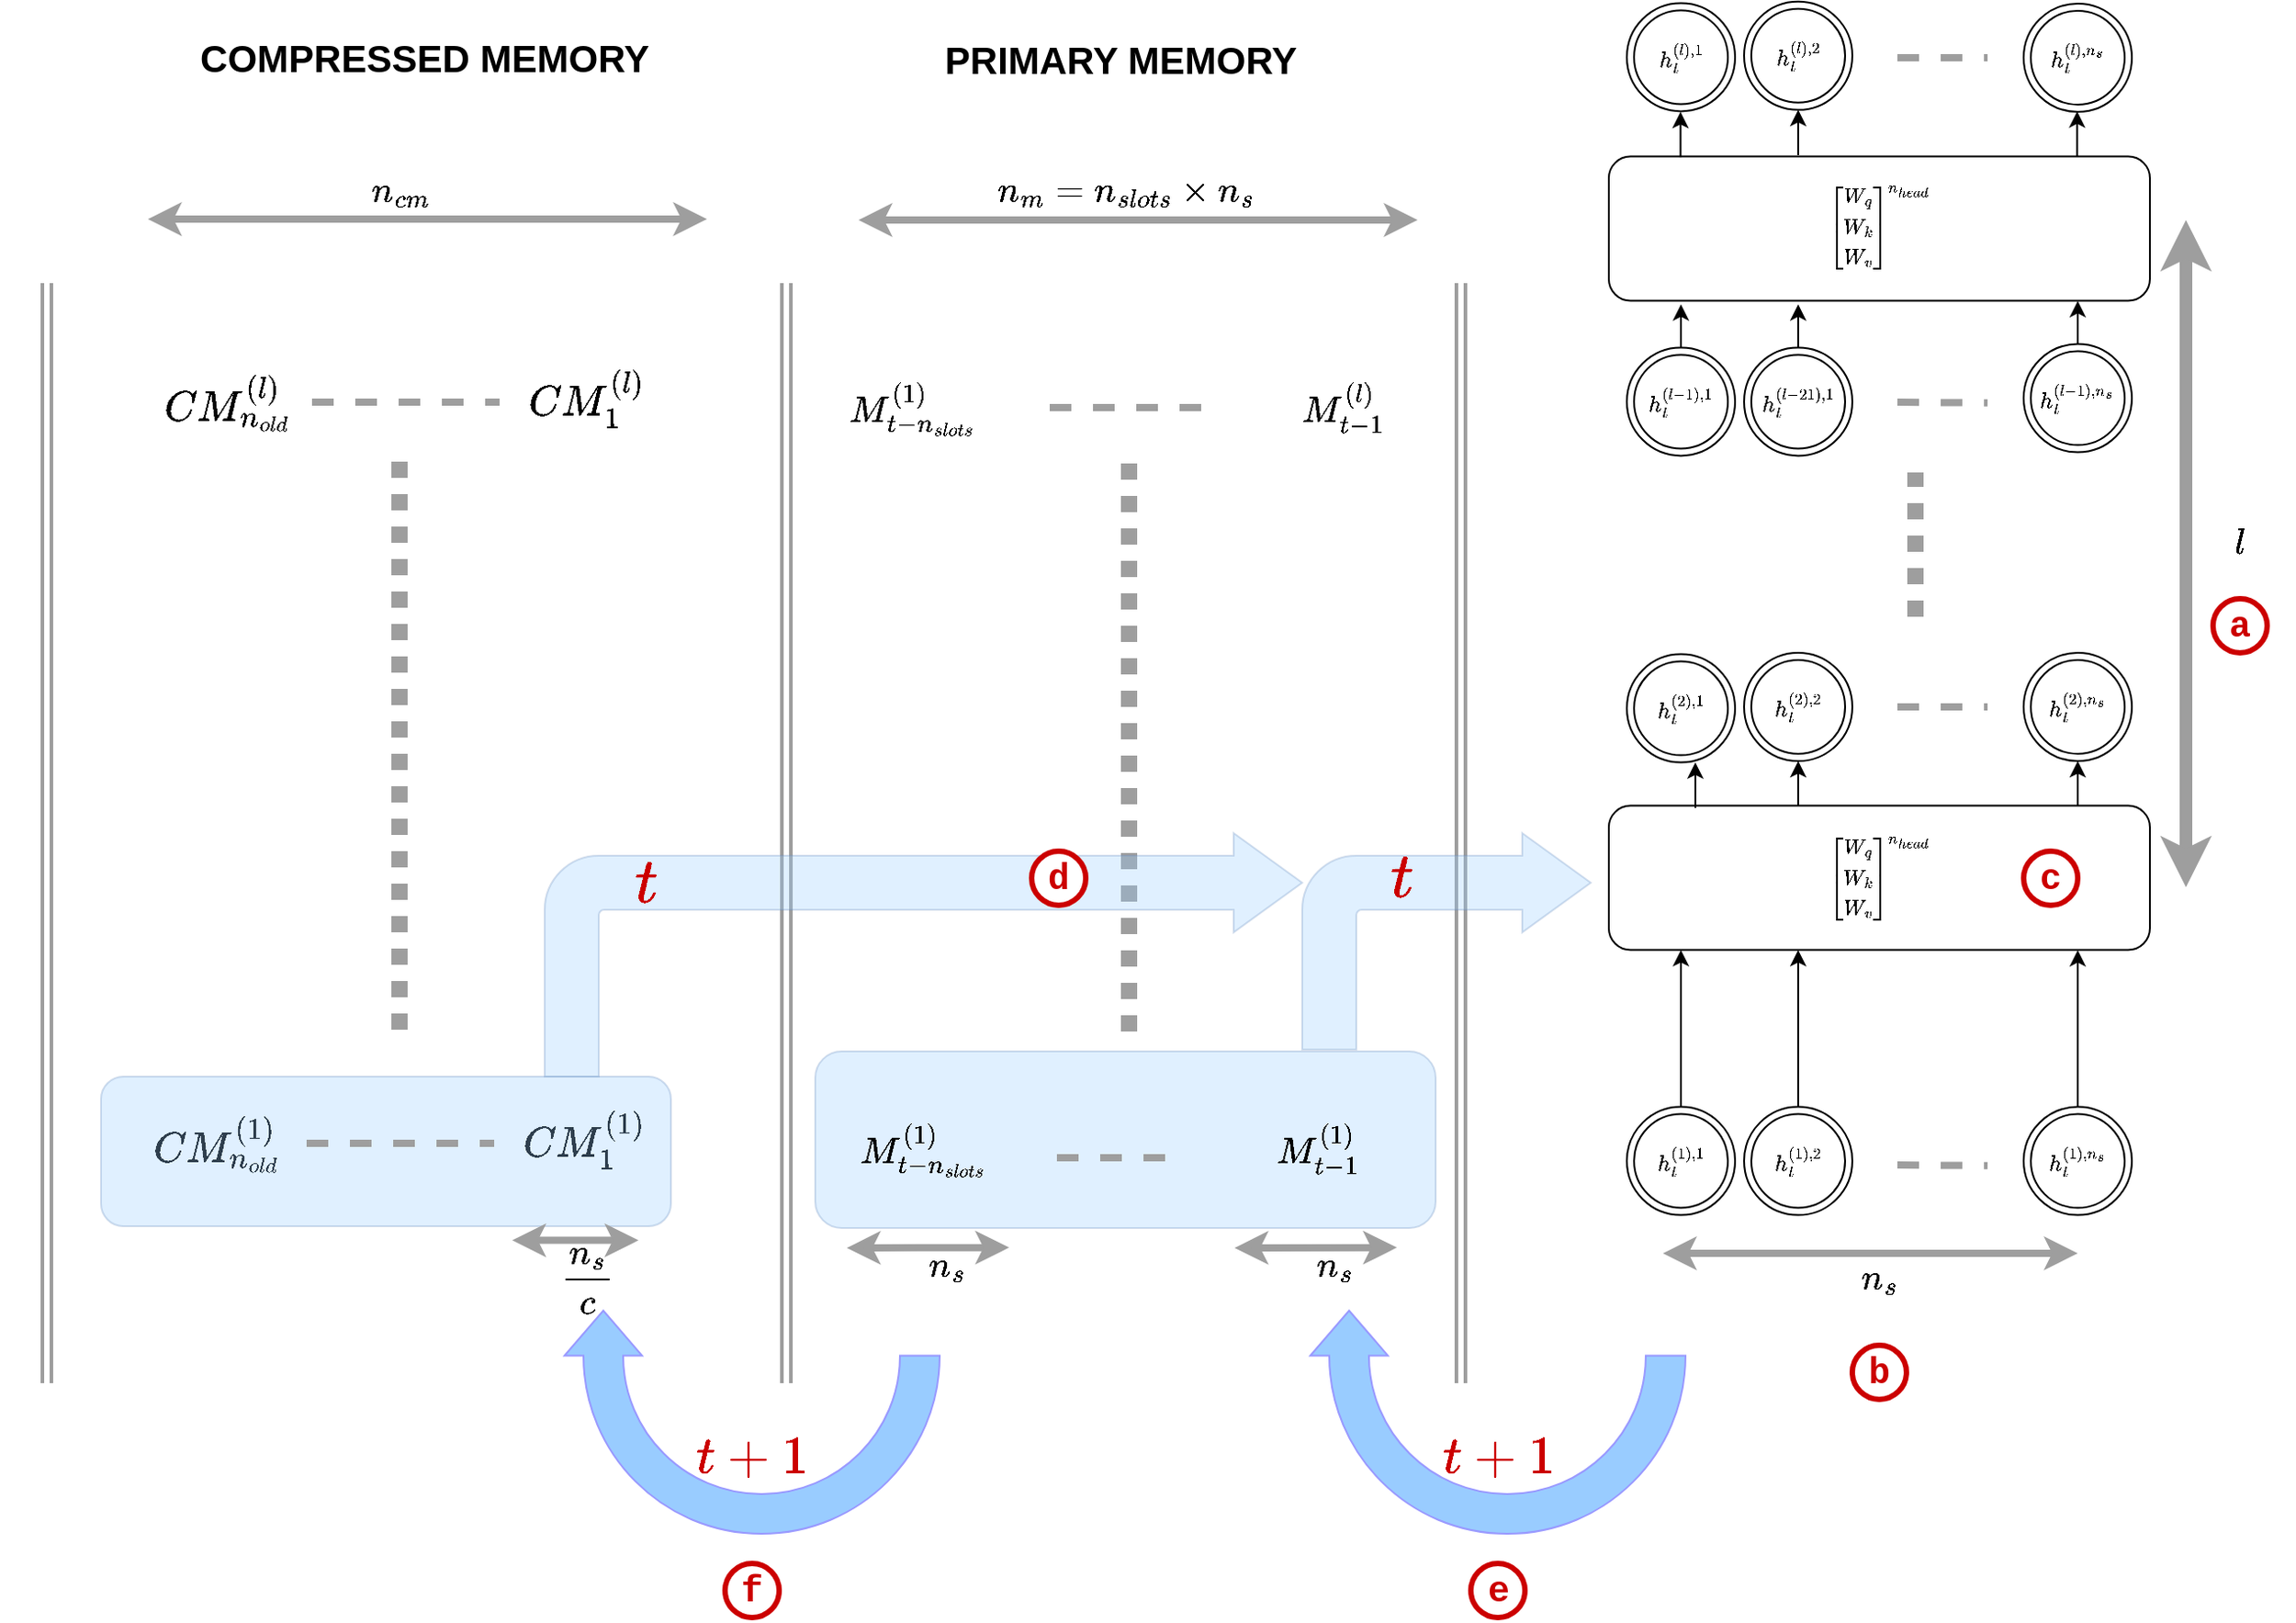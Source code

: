<mxfile version="12.4.0" type="device" pages="1"><diagram id="i011XWFSp_8H-sVuYa5W" name="Page-1"><mxGraphModel dx="2414" dy="1370" grid="1" gridSize="10" guides="1" tooltips="1" connect="1" arrows="1" fold="1" page="1" pageScale="1" pageWidth="1000" pageHeight="600" math="1" shadow="0"><root><mxCell id="0"/><mxCell id="1" parent="0"/><mxCell id="N7-IxKU8e48ESKw1gG3u-7" value="" style="rounded=1;whiteSpace=wrap;html=1;opacity=30;fillColor=#99CCFF;strokeColor=#6c8ebf;" parent="1" vertex="1"><mxGeometry x="150" y="1" width="344" height="98" as="geometry"/></mxCell><mxCell id="w9Kr6g5FlnpSPMz4m3Ia-2" value="$$h^{(1), 1}_t$$" style="ellipse;shape=doubleEllipse;whiteSpace=wrap;html=1;aspect=fixed;rounded=1;fontFamily=Lucida Console;" parent="1" vertex="1"><mxGeometry x="600" y="31.76" width="60" height="60" as="geometry"/></mxCell><mxCell id="w9Kr6g5FlnpSPMz4m3Ia-1" value="" style="rounded=1;whiteSpace=wrap;html=1;fontSize=12;" parent="1" vertex="1"><mxGeometry x="590" y="-135.2" width="300" height="80" as="geometry"/></mxCell><mxCell id="w9Kr6g5FlnpSPMz4m3Ia-4" value="" style="endArrow=classic;html=1;fontFamily=Lucida Console;exitX=0.5;exitY=0;exitDx=0;exitDy=0;entryX=0.1;entryY=1.038;entryDx=0;entryDy=0;entryPerimeter=0;" parent="1" source="w9Kr6g5FlnpSPMz4m3Ia-2" edge="1"><mxGeometry width="50" height="50" relative="1" as="geometry"><mxPoint x="630" y="-31.24" as="sourcePoint"/><mxPoint x="630" y="-55.2" as="targetPoint"/></mxGeometry></mxCell><mxCell id="w9Kr6g5FlnpSPMz4m3Ia-5" value="" style="endArrow=classic;html=1;fontFamily=Lucida Console;entryX=0.5;entryY=1;entryDx=0;entryDy=0;" parent="1" edge="1"><mxGeometry width="50" height="50" relative="1" as="geometry"><mxPoint x="638" y="-134" as="sourcePoint"/><mxPoint x="638" y="-159.2" as="targetPoint"/></mxGeometry></mxCell><mxCell id="w9Kr6g5FlnpSPMz4m3Ia-6" value="$$h^{(2), 1}_t$$" style="ellipse;shape=doubleEllipse;whiteSpace=wrap;html=1;aspect=fixed;rounded=1;fontFamily=Lucida Console;" parent="1" vertex="1"><mxGeometry x="600" y="-219.2" width="60" height="60" as="geometry"/></mxCell><mxCell id="w9Kr6g5FlnpSPMz4m3Ia-8" value="$$h^{(1), 2}_t$$" style="ellipse;shape=doubleEllipse;whiteSpace=wrap;html=1;aspect=fixed;rounded=1;fontFamily=Lucida Console;" parent="1" vertex="1"><mxGeometry x="665" y="31.76" width="60" height="60" as="geometry"/></mxCell><mxCell id="w9Kr6g5FlnpSPMz4m3Ia-9" value="" style="endArrow=classic;html=1;fontFamily=Lucida Console;exitX=0.5;exitY=0;exitDx=0;exitDy=0;entryX=0.1;entryY=1.038;entryDx=0;entryDy=0;entryPerimeter=0;" parent="1" source="w9Kr6g5FlnpSPMz4m3Ia-8" edge="1"><mxGeometry width="50" height="50" relative="1" as="geometry"><mxPoint x="636" y="-293.24" as="sourcePoint"/><mxPoint x="695" y="-55.2" as="targetPoint"/></mxGeometry></mxCell><mxCell id="w9Kr6g5FlnpSPMz4m3Ia-10" value="" style="endArrow=classic;html=1;fontFamily=Lucida Console;entryX=0.5;entryY=1;entryDx=0;entryDy=0;" parent="1" target="w9Kr6g5FlnpSPMz4m3Ia-11" edge="1"><mxGeometry width="50" height="50" relative="1" as="geometry"><mxPoint x="695" y="-135" as="sourcePoint"/><mxPoint x="710" y="-288" as="targetPoint"/></mxGeometry></mxCell><mxCell id="w9Kr6g5FlnpSPMz4m3Ia-11" value="$$h^{(2), 2}_t$$" style="ellipse;shape=doubleEllipse;whiteSpace=wrap;html=1;aspect=fixed;rounded=1;fontFamily=Lucida Console;" parent="1" vertex="1"><mxGeometry x="665" y="-220" width="60" height="60" as="geometry"/></mxCell><mxCell id="w9Kr6g5FlnpSPMz4m3Ia-14" value="" style="endArrow=none;dashed=1;html=1;strokeWidth=4;strokeColor=#9E9E9E;" parent="1" edge="1"><mxGeometry width="50" height="50" relative="1" as="geometry"><mxPoint x="750" y="-190" as="sourcePoint"/><mxPoint x="800" y="-190" as="targetPoint"/></mxGeometry></mxCell><mxCell id="w9Kr6g5FlnpSPMz4m3Ia-15" value="" style="endArrow=classic;html=1;fontFamily=Lucida Console;entryX=0.5;entryY=1;entryDx=0;entryDy=0;" parent="1" target="w9Kr6g5FlnpSPMz4m3Ia-16" edge="1"><mxGeometry width="50" height="50" relative="1" as="geometry"><mxPoint x="850" y="-135" as="sourcePoint"/><mxPoint x="865" y="-288" as="targetPoint"/></mxGeometry></mxCell><mxCell id="w9Kr6g5FlnpSPMz4m3Ia-16" value="$$h^{(2), n_s}_t$$" style="ellipse;shape=doubleEllipse;whiteSpace=wrap;html=1;aspect=fixed;rounded=1;fontFamily=Lucida Console;" parent="1" vertex="1"><mxGeometry x="820" y="-220" width="60" height="60" as="geometry"/></mxCell><mxCell id="w9Kr6g5FlnpSPMz4m3Ia-17" value="" style="endArrow=none;dashed=1;html=1;strokeWidth=4;strokeColor=#9E9E9E;" parent="1" edge="1"><mxGeometry width="50" height="50" relative="1" as="geometry"><mxPoint x="750" y="64" as="sourcePoint"/><mxPoint x="800" y="64.4" as="targetPoint"/></mxGeometry></mxCell><mxCell id="w9Kr6g5FlnpSPMz4m3Ia-18" value="$$h^{(1), n_s}_t$$" style="ellipse;shape=doubleEllipse;whiteSpace=wrap;html=1;aspect=fixed;rounded=1;fontFamily=Lucida Console;" parent="1" vertex="1"><mxGeometry x="820" y="31.8" width="60" height="60" as="geometry"/></mxCell><mxCell id="w9Kr6g5FlnpSPMz4m3Ia-19" value="" style="endArrow=classic;html=1;fontFamily=Lucida Console;exitX=0.5;exitY=0;exitDx=0;exitDy=0;entryX=0.1;entryY=1.038;entryDx=0;entryDy=0;entryPerimeter=0;" parent="1" source="w9Kr6g5FlnpSPMz4m3Ia-18" edge="1"><mxGeometry width="50" height="50" relative="1" as="geometry"><mxPoint x="791" y="-293.2" as="sourcePoint"/><mxPoint x="850" y="-55.16" as="targetPoint"/></mxGeometry></mxCell><mxCell id="w9Kr6g5FlnpSPMz4m3Ia-24" value="" style="endArrow=none;dashed=1;html=1;strokeWidth=9;strokeColor=#9E9E9E;dashPattern=1 1;" parent="1" edge="1"><mxGeometry width="50" height="50" relative="1" as="geometry"><mxPoint x="760" y="-240" as="sourcePoint"/><mxPoint x="760" y="-320" as="targetPoint"/></mxGeometry></mxCell><mxCell id="w9Kr6g5FlnpSPMz4m3Ia-25" value="$$h^{(l-1), 1}_t$$" style="ellipse;shape=doubleEllipse;whiteSpace=wrap;html=1;aspect=fixed;rounded=1;fontFamily=Lucida Console;" parent="1" vertex="1"><mxGeometry x="600" y="-389.3" width="60" height="60" as="geometry"/></mxCell><mxCell id="w9Kr6g5FlnpSPMz4m3Ia-26" value="" style="rounded=1;whiteSpace=wrap;html=1;fontSize=12;" parent="1" vertex="1"><mxGeometry x="590" y="-495.2" width="300" height="80" as="geometry"/></mxCell><mxCell id="w9Kr6g5FlnpSPMz4m3Ia-27" value="" style="endArrow=classic;html=1;fontFamily=Lucida Console;exitX=0.5;exitY=0;exitDx=0;exitDy=0;entryX=0.1;entryY=1.038;entryDx=0;entryDy=0;entryPerimeter=0;" parent="1" source="w9Kr6g5FlnpSPMz4m3Ia-25" edge="1"><mxGeometry width="50" height="50" relative="1" as="geometry"><mxPoint x="571" y="-651.3" as="sourcePoint"/><mxPoint x="630" y="-413.26" as="targetPoint"/></mxGeometry></mxCell><mxCell id="w9Kr6g5FlnpSPMz4m3Ia-29" value="$$h^{(l), 1}_t$$" style="ellipse;shape=doubleEllipse;whiteSpace=wrap;html=1;aspect=fixed;rounded=1;fontFamily=Lucida Console;" parent="1" vertex="1"><mxGeometry x="600" y="-580.3" width="60" height="60" as="geometry"/></mxCell><mxCell id="w9Kr6g5FlnpSPMz4m3Ia-30" value="$$h^{(l-21), 1}_t$$" style="ellipse;shape=doubleEllipse;whiteSpace=wrap;html=1;aspect=fixed;rounded=1;fontFamily=Lucida Console;" parent="1" vertex="1"><mxGeometry x="665" y="-389.3" width="60" height="60" as="geometry"/></mxCell><mxCell id="w9Kr6g5FlnpSPMz4m3Ia-31" value="" style="endArrow=classic;html=1;fontFamily=Lucida Console;exitX=0.5;exitY=0;exitDx=0;exitDy=0;entryX=0.1;entryY=1.038;entryDx=0;entryDy=0;entryPerimeter=0;" parent="1" source="w9Kr6g5FlnpSPMz4m3Ia-30" edge="1"><mxGeometry width="50" height="50" relative="1" as="geometry"><mxPoint x="636" y="-651.3" as="sourcePoint"/><mxPoint x="695" y="-413.26" as="targetPoint"/></mxGeometry></mxCell><mxCell id="w9Kr6g5FlnpSPMz4m3Ia-32" value="" style="endArrow=classic;html=1;fontFamily=Lucida Console;entryX=0.5;entryY=1;entryDx=0;entryDy=0;" parent="1" target="w9Kr6g5FlnpSPMz4m3Ia-33" edge="1"><mxGeometry width="50" height="50" relative="1" as="geometry"><mxPoint x="695" y="-496" as="sourcePoint"/><mxPoint x="710" y="-649.1" as="targetPoint"/></mxGeometry></mxCell><mxCell id="w9Kr6g5FlnpSPMz4m3Ia-33" value="$$h^{(l), 2}_t$$" style="ellipse;shape=doubleEllipse;whiteSpace=wrap;html=1;aspect=fixed;rounded=1;fontFamily=Lucida Console;" parent="1" vertex="1"><mxGeometry x="665" y="-581.1" width="60" height="60" as="geometry"/></mxCell><mxCell id="w9Kr6g5FlnpSPMz4m3Ia-34" value="" style="endArrow=none;dashed=1;html=1;strokeWidth=4;strokeColor=#9E9E9E;" parent="1" edge="1"><mxGeometry width="50" height="50" relative="1" as="geometry"><mxPoint x="750" y="-550" as="sourcePoint"/><mxPoint x="800" y="-550" as="targetPoint"/></mxGeometry></mxCell><mxCell id="w9Kr6g5FlnpSPMz4m3Ia-36" value="$$h^{(l), n_s}_t$$" style="ellipse;shape=doubleEllipse;whiteSpace=wrap;html=1;aspect=fixed;rounded=1;fontFamily=Lucida Console;" parent="1" vertex="1"><mxGeometry x="820" y="-580" width="60" height="60" as="geometry"/></mxCell><mxCell id="w9Kr6g5FlnpSPMz4m3Ia-37" value="" style="endArrow=none;dashed=1;html=1;strokeWidth=4;strokeColor=#9E9E9E;" parent="1" edge="1"><mxGeometry width="50" height="50" relative="1" as="geometry"><mxPoint x="750" y="-359" as="sourcePoint"/><mxPoint x="800" y="-358.6" as="targetPoint"/></mxGeometry></mxCell><mxCell id="w9Kr6g5FlnpSPMz4m3Ia-38" value="$$h^{(l-1), n_s}_t$$" style="ellipse;shape=doubleEllipse;whiteSpace=wrap;html=1;aspect=fixed;rounded=1;fontFamily=Lucida Console;" parent="1" vertex="1"><mxGeometry x="820" y="-391.2" width="60" height="60" as="geometry"/></mxCell><mxCell id="w9Kr6g5FlnpSPMz4m3Ia-39" value="" style="endArrow=classic;html=1;fontFamily=Lucida Console;exitX=0.5;exitY=0;exitDx=0;exitDy=0;entryX=0.1;entryY=1.038;entryDx=0;entryDy=0;entryPerimeter=0;" parent="1" source="w9Kr6g5FlnpSPMz4m3Ia-38" edge="1"><mxGeometry width="50" height="50" relative="1" as="geometry"><mxPoint x="791" y="-653.2" as="sourcePoint"/><mxPoint x="850" y="-415.16" as="targetPoint"/></mxGeometry></mxCell><mxCell id="w9Kr6g5FlnpSPMz4m3Ia-40" value="" style="endArrow=classic;startArrow=classic;html=1;strokeColor=#9E9E9E;strokeWidth=7;" parent="1" edge="1"><mxGeometry width="50" height="50" relative="1" as="geometry"><mxPoint x="910" y="-90" as="sourcePoint"/><mxPoint x="910" y="-460" as="targetPoint"/></mxGeometry></mxCell><mxCell id="w9Kr6g5FlnpSPMz4m3Ia-41" value="$$l$$" style="text;html=1;align=center;verticalAlign=middle;resizable=0;points=[];autosize=1;fontSize=17;fontStyle=1" parent="1" vertex="1"><mxGeometry x="910" y="-295" width="60" height="30" as="geometry"/></mxCell><mxCell id="w9Kr6g5FlnpSPMz4m3Ia-46" value="$${\begin{bmatrix} W_q \\ W_k \\ W_v \\ \end{bmatrix}}^{n_{head}}$$" style="text;html=1;align=center;verticalAlign=middle;resizable=0;points=[];autosize=1;fontSize=10;" parent="1" vertex="1"><mxGeometry x="580" y="-105.2" width="320" height="20" as="geometry"/></mxCell><mxCell id="w9Kr6g5FlnpSPMz4m3Ia-49" value="$${\begin{bmatrix} W_q \\ W_k \\ W_v \\ \end{bmatrix}}^{n_{head}}$$" style="text;html=1;align=center;verticalAlign=middle;resizable=0;points=[];autosize=1;fontSize=10;" parent="1" vertex="1"><mxGeometry x="580" y="-466.2" width="320" height="20" as="geometry"/></mxCell><mxCell id="w9Kr6g5FlnpSPMz4m3Ia-51" value="" style="endArrow=classic;html=1;fontFamily=Lucida Console;entryX=0.5;entryY=1;entryDx=0;entryDy=0;" parent="1" edge="1"><mxGeometry width="50" height="50" relative="1" as="geometry"><mxPoint x="849.67" y="-495.2" as="sourcePoint"/><mxPoint x="849.67" y="-520.3" as="targetPoint"/></mxGeometry></mxCell><mxCell id="w9Kr6g5FlnpSPMz4m3Ia-52" value="" style="endArrow=classic;startArrow=classic;html=1;strokeColor=#9E9E9E;strokeWidth=2;shape=link;" parent="1" edge="1"><mxGeometry width="50" height="50" relative="1" as="geometry"><mxPoint x="508" y="185" as="sourcePoint"/><mxPoint x="508" y="-425" as="targetPoint"/></mxGeometry></mxCell><mxCell id="w9Kr6g5FlnpSPMz4m3Ia-53" value="PRIMARY MEMORY" style="text;html=1;align=center;verticalAlign=middle;resizable=0;points=[];autosize=1;fontSize=21;fontStyle=1" parent="1" vertex="1"><mxGeometry x="214" y="-564" width="210" height="30" as="geometry"/></mxCell><mxCell id="w9Kr6g5FlnpSPMz4m3Ia-54" value="" style="endArrow=classic;startArrow=classic;html=1;strokeColor=#9E9E9E;strokeWidth=2;shape=link;" parent="1" edge="1"><mxGeometry width="50" height="50" relative="1" as="geometry"><mxPoint x="134" y="185" as="sourcePoint"/><mxPoint x="134" y="-425" as="targetPoint"/></mxGeometry></mxCell><mxCell id="w9Kr6g5FlnpSPMz4m3Ia-61" value="" style="endArrow=classic;startArrow=classic;html=1;strokeColor=#9E9E9E;strokeWidth=4;" parent="1" edge="1"><mxGeometry width="50" height="50" relative="1" as="geometry"><mxPoint x="174" y="-460" as="sourcePoint"/><mxPoint x="484" y="-460" as="targetPoint"/></mxGeometry></mxCell><mxCell id="w9Kr6g5FlnpSPMz4m3Ia-62" value="$$n_m = n_{slots} \times n_s$$" style="text;html=1;align=center;verticalAlign=middle;resizable=0;points=[];autosize=1;fontSize=17;fontStyle=1" parent="1" vertex="1"><mxGeometry x="187" y="-490" width="270" height="30" as="geometry"/></mxCell><mxCell id="w9Kr6g5FlnpSPMz4m3Ia-66" value="&lt;span style=&quot;font-family: &amp;#34;lucida console&amp;#34; ; font-size: 20px ; white-space: normal&quot;&gt;$$M^{(1)}_{t-1}$$&lt;/span&gt;" style="text;html=1;align=center;verticalAlign=middle;resizable=0;points=[];autosize=1;fontSize=20;fontStyle=1" parent="1" vertex="1"><mxGeometry x="343" y="39.8" width="170" height="30" as="geometry"/></mxCell><mxCell id="w9Kr6g5FlnpSPMz4m3Ia-67" value="" style="endArrow=none;dashed=1;html=1;strokeWidth=9;strokeColor=#9E9E9E;dashPattern=1 1;" parent="1" edge="1"><mxGeometry width="50" height="50" relative="1" as="geometry"><mxPoint x="324" y="-10" as="sourcePoint"/><mxPoint x="324" y="-330" as="targetPoint"/></mxGeometry></mxCell><mxCell id="w9Kr6g5FlnpSPMz4m3Ia-71" value="" style="endArrow=none;dashed=1;html=1;strokeWidth=4;strokeColor=#9E9E9E;" parent="1" edge="1"><mxGeometry width="50" height="50" relative="1" as="geometry"><mxPoint x="284" y="60" as="sourcePoint"/><mxPoint x="350" y="60" as="targetPoint"/></mxGeometry></mxCell><mxCell id="w9Kr6g5FlnpSPMz4m3Ia-79" value="" style="endArrow=classic;startArrow=classic;html=1;strokeColor=#9E9E9E;strokeWidth=4;" parent="1" edge="1"><mxGeometry width="50" height="50" relative="1" as="geometry"><mxPoint x="620" y="113" as="sourcePoint"/><mxPoint x="850" y="113" as="targetPoint"/></mxGeometry></mxCell><mxCell id="w9Kr6g5FlnpSPMz4m3Ia-80" value="$$n_s$$" style="text;html=1;align=center;verticalAlign=middle;resizable=0;points=[];autosize=1;fontSize=17;fontStyle=1" parent="1" vertex="1"><mxGeometry x="700" y="113" width="80" height="30" as="geometry"/></mxCell><mxCell id="w9Kr6g5FlnpSPMz4m3Ia-87" value="COMPRESSED MEMORY" style="text;html=1;align=center;verticalAlign=middle;resizable=0;points=[];autosize=1;fontSize=21;fontStyle=1" parent="1" vertex="1"><mxGeometry x="-197" y="-565" width="260" height="30" as="geometry"/></mxCell><mxCell id="w9Kr6g5FlnpSPMz4m3Ia-88" value="" style="endArrow=classic;startArrow=classic;html=1;strokeColor=#9E9E9E;strokeWidth=2;shape=link;" parent="1" edge="1"><mxGeometry width="50" height="50" relative="1" as="geometry"><mxPoint x="-276" y="185" as="sourcePoint"/><mxPoint x="-276" y="-425" as="targetPoint"/></mxGeometry></mxCell><mxCell id="w9Kr6g5FlnpSPMz4m3Ia-89" value="" style="endArrow=classic;startArrow=classic;html=1;strokeColor=#9E9E9E;strokeWidth=4;" parent="1" edge="1"><mxGeometry width="50" height="50" relative="1" as="geometry"><mxPoint x="-220" y="-460.5" as="sourcePoint"/><mxPoint x="90" y="-460.5" as="targetPoint"/></mxGeometry></mxCell><mxCell id="w9Kr6g5FlnpSPMz4m3Ia-90" value="$$n_{cm}$$" style="text;html=1;align=center;verticalAlign=middle;resizable=0;points=[];autosize=1;fontSize=17;fontStyle=1" parent="1" vertex="1"><mxGeometry x="-135" y="-490" width="110" height="30" as="geometry"/></mxCell><mxCell id="w9Kr6g5FlnpSPMz4m3Ia-109" value="$$CM^{(l)}_{1}$$" style="text;html=1;align=center;verticalAlign=middle;resizable=0;points=[];autosize=1;fontSize=20;fontStyle=1" parent="1" vertex="1"><mxGeometry x="-67" y="-376.2" width="180" height="30" as="geometry"/></mxCell><mxCell id="w9Kr6g5FlnpSPMz4m3Ia-110" value="$$CM^{(l)}_{n_{old}}$$" style="text;html=1;align=center;verticalAlign=middle;resizable=0;points=[];autosize=1;fontSize=20;fontStyle=1" parent="1" vertex="1"><mxGeometry x="-291" y="-374.2" width="230" height="30" as="geometry"/></mxCell><mxCell id="w9Kr6g5FlnpSPMz4m3Ia-111" value="$$CM^{(1)}_{n_{old}}$$" style="text;html=1;align=center;verticalAlign=middle;resizable=0;points=[];autosize=1;fontSize=20;fontStyle=1" parent="1" vertex="1"><mxGeometry x="-302" y="36.8" width="240" height="30" as="geometry"/></mxCell><mxCell id="w9Kr6g5FlnpSPMz4m3Ia-112" value="$$CM^{(1)}_{1}$$" style="text;html=1;align=center;verticalAlign=middle;resizable=0;points=[];autosize=1;fontSize=20;fontStyle=1" parent="1" vertex="1"><mxGeometry x="-68" y="34.8" width="180" height="30" as="geometry"/></mxCell><mxCell id="w9Kr6g5FlnpSPMz4m3Ia-120" value="" style="endArrow=classic;html=1;fontFamily=Lucida Console;entryX=0.5;entryY=1;entryDx=0;entryDy=0;" parent="1" edge="1"><mxGeometry width="50" height="50" relative="1" as="geometry"><mxPoint x="629.75" y="-494.9" as="sourcePoint"/><mxPoint x="629.75" y="-520" as="targetPoint"/></mxGeometry></mxCell><mxCell id="kKBfvByK0f8E7OafELc7-2" value="" style="rounded=1;whiteSpace=wrap;html=1;opacity=30;fillColor=#99CCFF;strokeColor=#6c8ebf;" parent="1" vertex="1"><mxGeometry x="-246" y="15" width="316" height="83" as="geometry"/></mxCell><mxCell id="kKBfvByK0f8E7OafELc7-3" value="" style="html=1;shadow=0;dashed=0;align=center;verticalAlign=middle;shape=mxgraph.arrows2.bendArrow;dy=15;dx=38;notch=0;arrowHead=55;rounded=1;opacity=30;flipH=0;flipV=0;fillColor=#99CCFF;strokeColor=#6c8ebf;fontSize=38;fontStyle=1" parent="1" vertex="1"><mxGeometry x="420" y="-120" width="160" height="120" as="geometry"/></mxCell><mxCell id="N7-IxKU8e48ESKw1gG3u-6" value="$$t$$" style="text;html=1;align=center;verticalAlign=middle;resizable=0;points=[];;autosize=1;fontSize=30;fontColor=#CC0000;fontStyle=1;labelBorderColor=none;" parent="1" vertex="1"><mxGeometry x="430" y="-115" width="90" height="40" as="geometry"/></mxCell><mxCell id="N7-IxKU8e48ESKw1gG3u-10" value="" style="html=1;shadow=0;dashed=0;align=center;verticalAlign=middle;shape=mxgraph.arrows2.bendArrow;dy=15;dx=38;notch=0;arrowHead=55;rounded=1;opacity=30;flipH=0;flipV=0;fillColor=#99CCFF;strokeColor=#6c8ebf;fontSize=32;" parent="1" vertex="1"><mxGeometry y="-120" width="420" height="135" as="geometry"/></mxCell><mxCell id="N7-IxKU8e48ESKw1gG3u-11" value="$$t$$" style="text;html=1;align=center;verticalAlign=middle;resizable=0;points=[];;autosize=1;fontSize=30;fontColor=#CC0000;fontStyle=1" parent="1" vertex="1"><mxGeometry x="11" y="-112" width="90" height="40" as="geometry"/></mxCell><mxCell id="N7-IxKU8e48ESKw1gG3u-14" value="$$t+1$$" style="html=1;shadow=0;dashed=0;align=center;verticalAlign=middle;shape=mxgraph.arrows2.uTurnArrow;dy=11;arrowHead=43;dx2=25;strokeColor=#9999FF;fillColor=#99CCFF;fontSize=25;fontColor=#CC0000;rotation=0;direction=north;spacingTop=0;spacingBottom=30;fontStyle=1" parent="1" vertex="1"><mxGeometry x="424.5" y="211.5" width="208" height="57" as="geometry"/></mxCell><mxCell id="N7-IxKU8e48ESKw1gG3u-18" value="$$t+1$$" style="html=1;shadow=0;dashed=0;align=center;verticalAlign=middle;shape=mxgraph.arrows2.uTurnArrow;dy=11;arrowHead=43;dx2=25;strokeColor=#9999FF;fillColor=#99CCFF;fontSize=25;fontColor=#CC0000;rotation=0;direction=north;spacingTop=0;spacingBottom=30;fontStyle=1" parent="1" vertex="1"><mxGeometry x="11" y="211.5" width="208" height="57" as="geometry"/></mxCell><mxCell id="N7-IxKU8e48ESKw1gG3u-20" value="a" style="ellipse;whiteSpace=wrap;html=1;aspect=fixed;strokeColor=#CC0000;fillColor=#FFFFFF;fontSize=20;fontColor=#CC0000;strokeWidth=3;fontStyle=1;fontFamily=Courier New;" parent="1" vertex="1"><mxGeometry x="925" y="-250" width="30" height="30" as="geometry"/></mxCell><mxCell id="N7-IxKU8e48ESKw1gG3u-22" value="b" style="ellipse;whiteSpace=wrap;html=1;aspect=fixed;strokeColor=#CC0000;fillColor=#FFFFFF;fontSize=20;fontColor=#CC0000;strokeWidth=3;fontStyle=1;fontFamily=Courier New;" parent="1" vertex="1"><mxGeometry x="725" y="164" width="30" height="30" as="geometry"/></mxCell><mxCell id="N7-IxKU8e48ESKw1gG3u-23" value="c" style="ellipse;whiteSpace=wrap;html=1;aspect=fixed;strokeColor=#CC0000;fillColor=#FFFFFF;fontSize=20;fontColor=#CC0000;strokeWidth=3;fontStyle=1;fontFamily=Courier New;" parent="1" vertex="1"><mxGeometry x="820" y="-110" width="30" height="30" as="geometry"/></mxCell><mxCell id="N7-IxKU8e48ESKw1gG3u-24" value="d" style="ellipse;whiteSpace=wrap;html=1;aspect=fixed;strokeColor=#CC0000;fillColor=#FFFFFF;fontSize=20;fontColor=#CC0000;strokeWidth=3;fontStyle=1;fontFamily=Courier New;" parent="1" vertex="1"><mxGeometry x="270" y="-110" width="30" height="30" as="geometry"/></mxCell><mxCell id="N7-IxKU8e48ESKw1gG3u-26" value="e" style="ellipse;whiteSpace=wrap;html=1;aspect=fixed;strokeColor=#CC0000;fillColor=#FFFFFF;fontSize=20;fontColor=#CC0000;strokeWidth=3;fontStyle=1;fontFamily=Courier New;" parent="1" vertex="1"><mxGeometry x="513.5" y="285" width="30" height="30" as="geometry"/></mxCell><mxCell id="N7-IxKU8e48ESKw1gG3u-27" value="f" style="ellipse;whiteSpace=wrap;html=1;aspect=fixed;strokeColor=#CC0000;fillColor=#FFFFFF;fontSize=20;fontColor=#CC0000;strokeWidth=3;fontStyle=1;fontFamily=Courier New;" parent="1" vertex="1"><mxGeometry x="100" y="285" width="30" height="30" as="geometry"/></mxCell><mxCell id="N7-IxKU8e48ESKw1gG3u-30" value="" style="endArrow=classic;startArrow=classic;html=1;strokeColor=#9E9E9E;strokeWidth=4;" parent="1" edge="1"><mxGeometry width="50" height="50" relative="1" as="geometry"><mxPoint x="-18" y="105.8" as="sourcePoint"/><mxPoint x="52" y="105.8" as="targetPoint"/></mxGeometry></mxCell><mxCell id="N7-IxKU8e48ESKw1gG3u-31" value="$$\frac{n_s}{c}$$" style="text;html=1;align=center;verticalAlign=middle;resizable=0;points=[];autosize=1;fontSize=17;fontStyle=1" parent="1" vertex="1"><mxGeometry x="-52" y="112.8" width="150" height="30" as="geometry"/></mxCell><mxCell id="FifTxeOt7Vq3omVNCxdK-1" value="" style="endArrow=none;dashed=1;html=1;strokeWidth=4;strokeColor=#9E9E9E;" edge="1" parent="1"><mxGeometry width="50" height="50" relative="1" as="geometry"><mxPoint x="280" y="-356" as="sourcePoint"/><mxPoint x="370" y="-356" as="targetPoint"/></mxGeometry></mxCell><mxCell id="FifTxeOt7Vq3omVNCxdK-2" value="" style="endArrow=none;dashed=1;html=1;strokeWidth=4;strokeColor=#9E9E9E;" edge="1" parent="1"><mxGeometry width="50" height="50" relative="1" as="geometry"><mxPoint x="-129" y="-359" as="sourcePoint"/><mxPoint x="-25" y="-359" as="targetPoint"/></mxGeometry></mxCell><mxCell id="FifTxeOt7Vq3omVNCxdK-3" value="" style="endArrow=none;dashed=1;html=1;strokeWidth=4;strokeColor=#9E9E9E;" edge="1" parent="1"><mxGeometry width="50" height="50" relative="1" as="geometry"><mxPoint x="-132" y="52" as="sourcePoint"/><mxPoint x="-28" y="52" as="targetPoint"/></mxGeometry></mxCell><mxCell id="FifTxeOt7Vq3omVNCxdK-4" value="" style="endArrow=none;dashed=1;html=1;strokeWidth=9;strokeColor=#9E9E9E;dashPattern=1 1;" edge="1" parent="1"><mxGeometry width="50" height="50" relative="1" as="geometry"><mxPoint x="-80.5" y="-11" as="sourcePoint"/><mxPoint x="-80.5" y="-331" as="targetPoint"/></mxGeometry></mxCell><mxCell id="FifTxeOt7Vq3omVNCxdK-10" value="" style="endArrow=classic;startArrow=classic;html=1;strokeColor=#9E9E9E;strokeWidth=4;" edge="1" parent="1"><mxGeometry width="50" height="50" relative="1" as="geometry"><mxPoint x="382.5" y="110" as="sourcePoint"/><mxPoint x="472.5" y="109.8" as="targetPoint"/></mxGeometry></mxCell><mxCell id="FifTxeOt7Vq3omVNCxdK-11" value="$$n_s$$" style="text;html=1;align=center;verticalAlign=middle;resizable=0;points=[];autosize=1;fontSize=17;fontStyle=1" vertex="1" parent="1"><mxGeometry x="397.5" y="105.8" width="80" height="30" as="geometry"/></mxCell><mxCell id="FifTxeOt7Vq3omVNCxdK-12" value="" style="endArrow=classic;startArrow=classic;html=1;strokeColor=#9E9E9E;strokeWidth=4;" edge="1" parent="1"><mxGeometry width="50" height="50" relative="1" as="geometry"><mxPoint x="167.5" y="110" as="sourcePoint"/><mxPoint x="257.5" y="109.8" as="targetPoint"/></mxGeometry></mxCell><mxCell id="FifTxeOt7Vq3omVNCxdK-13" value="$$n_s$$" style="text;html=1;align=center;verticalAlign=middle;resizable=0;points=[];autosize=1;fontSize=17;fontStyle=1" vertex="1" parent="1"><mxGeometry x="182.5" y="105.8" width="80" height="30" as="geometry"/></mxCell><mxCell id="FifTxeOt7Vq3omVNCxdK-20" value="&lt;span style=&quot;font-family: &amp;#34;lucida console&amp;#34; ; font-size: 20px ; white-space: normal&quot;&gt;$$M^{(1)}_{t-n_{slots}}$$&lt;/span&gt;" style="text;html=1;align=center;verticalAlign=middle;resizable=0;points=[];autosize=1;fontSize=20;fontStyle=1" vertex="1" parent="1"><mxGeometry x="90" y="39.8" width="240" height="30" as="geometry"/></mxCell><mxCell id="FifTxeOt7Vq3omVNCxdK-21" value="&lt;span style=&quot;font-family: &amp;#34;lucida console&amp;#34; ; font-size: 20px ; white-space: normal&quot;&gt;$$M^{(1)}_{t-n_{slots}}$$&lt;/span&gt;" style="text;html=1;align=center;verticalAlign=middle;resizable=0;points=[];autosize=1;fontSize=20;fontStyle=1" vertex="1" parent="1"><mxGeometry x="84" y="-371.2" width="240" height="30" as="geometry"/></mxCell><mxCell id="FifTxeOt7Vq3omVNCxdK-23" value="&lt;span style=&quot;font-family: &amp;#34;lucida console&amp;#34; ; font-size: 20px ; white-space: normal&quot;&gt;$$M^{(l)}_{t-1}$$&lt;/span&gt;" style="text;html=1;align=center;verticalAlign=middle;resizable=0;points=[];autosize=1;fontSize=20;fontStyle=1" vertex="1" parent="1"><mxGeometry x="357" y="-371.2" width="170" height="30" as="geometry"/></mxCell></root></mxGraphModel></diagram></mxfile>